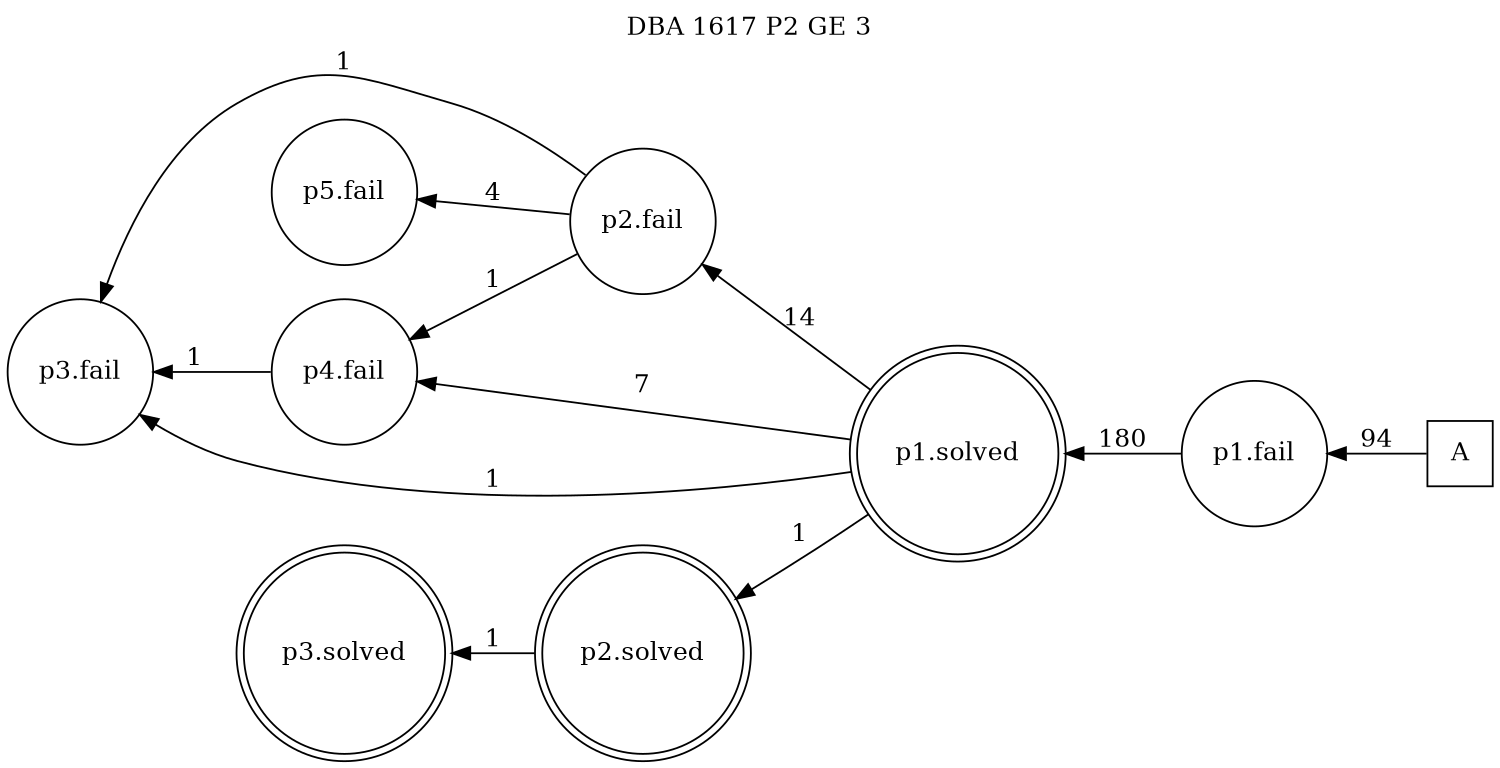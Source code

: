 digraph DBA_1617_P2_GE_3_GOOD {
labelloc="tl"
label= " DBA 1617 P2 GE 3 "
rankdir="RL";
graph [ size=" 10 , 10 !"]

"A" [shape="square" label="A"]
"p1.fail" [shape="circle" label="p1.fail"]
"p1.solved" [shape="doublecircle" label="p1.solved"]
"p2.fail" [shape="circle" label="p2.fail"]
"p3.fail" [shape="circle" label="p3.fail"]
"p4.fail" [shape="circle" label="p4.fail"]
"p5.fail" [shape="circle" label="p5.fail"]
"p2.solved" [shape="doublecircle" label="p2.solved"]
"p3.solved" [shape="doublecircle" label="p3.solved"]
"A" -> "p1.fail" [ label=94]
"p1.fail" -> "p1.solved" [ label=180]
"p1.solved" -> "p2.fail" [ label=14]
"p1.solved" -> "p3.fail" [ label=1]
"p1.solved" -> "p4.fail" [ label=7]
"p1.solved" -> "p2.solved" [ label=1]
"p2.fail" -> "p3.fail" [ label=1]
"p2.fail" -> "p4.fail" [ label=1]
"p2.fail" -> "p5.fail" [ label=4]
"p4.fail" -> "p3.fail" [ label=1]
"p2.solved" -> "p3.solved" [ label=1]
}
